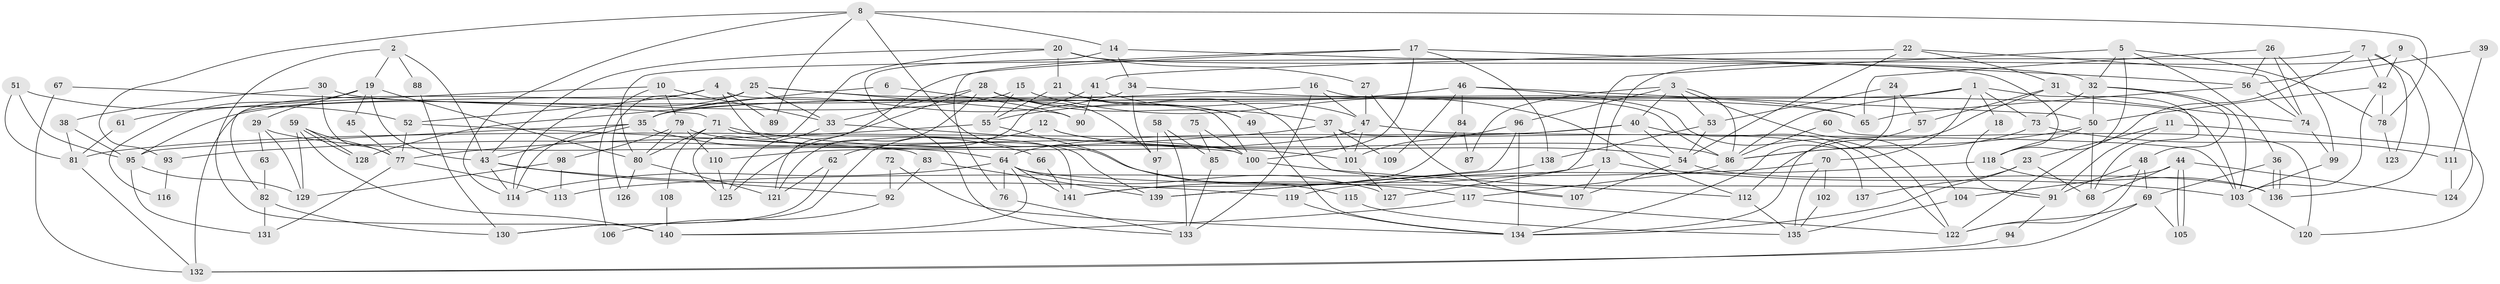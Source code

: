 // Generated by graph-tools (version 1.1) at 2025/49/03/09/25 04:49:16]
// undirected, 141 vertices, 282 edges
graph export_dot {
graph [start="1"]
  node [color=gray90,style=filled];
  1;
  2;
  3;
  4;
  5;
  6;
  7;
  8;
  9;
  10;
  11;
  12;
  13;
  14;
  15;
  16;
  17;
  18;
  19;
  20;
  21;
  22;
  23;
  24;
  25;
  26;
  27;
  28;
  29;
  30;
  31;
  32;
  33;
  34;
  35;
  36;
  37;
  38;
  39;
  40;
  41;
  42;
  43;
  44;
  45;
  46;
  47;
  48;
  49;
  50;
  51;
  52;
  53;
  54;
  55;
  56;
  57;
  58;
  59;
  60;
  61;
  62;
  63;
  64;
  65;
  66;
  67;
  68;
  69;
  70;
  71;
  72;
  73;
  74;
  75;
  76;
  77;
  78;
  79;
  80;
  81;
  82;
  83;
  84;
  85;
  86;
  87;
  88;
  89;
  90;
  91;
  92;
  93;
  94;
  95;
  96;
  97;
  98;
  99;
  100;
  101;
  102;
  103;
  104;
  105;
  106;
  107;
  108;
  109;
  110;
  111;
  112;
  113;
  114;
  115;
  116;
  117;
  118;
  119;
  120;
  121;
  122;
  123;
  124;
  125;
  126;
  127;
  128;
  129;
  130;
  131;
  132;
  133;
  134;
  135;
  136;
  137;
  138;
  139;
  140;
  141;
  1 -- 35;
  1 -- 86;
  1 -- 18;
  1 -- 68;
  1 -- 70;
  1 -- 73;
  2 -- 19;
  2 -- 140;
  2 -- 43;
  2 -- 88;
  3 -- 96;
  3 -- 40;
  3 -- 53;
  3 -- 86;
  3 -- 87;
  3 -- 104;
  4 -- 103;
  4 -- 139;
  4 -- 52;
  4 -- 82;
  4 -- 89;
  5 -- 118;
  5 -- 32;
  5 -- 36;
  5 -- 78;
  5 -- 127;
  6 -- 90;
  6 -- 35;
  7 -- 122;
  7 -- 136;
  7 -- 42;
  7 -- 80;
  7 -- 123;
  8 -- 114;
  8 -- 117;
  8 -- 14;
  8 -- 78;
  8 -- 89;
  8 -- 93;
  9 -- 13;
  9 -- 42;
  9 -- 124;
  10 -- 79;
  10 -- 33;
  10 -- 61;
  10 -- 106;
  11 -- 91;
  11 -- 23;
  11 -- 120;
  12 -- 54;
  12 -- 86;
  12 -- 130;
  13 -- 103;
  13 -- 141;
  13 -- 107;
  14 -- 118;
  14 -- 34;
  14 -- 133;
  15 -- 112;
  15 -- 55;
  15 -- 95;
  16 -- 86;
  16 -- 47;
  16 -- 128;
  16 -- 133;
  17 -- 100;
  17 -- 76;
  17 -- 56;
  17 -- 121;
  17 -- 138;
  18 -- 91;
  19 -- 80;
  19 -- 43;
  19 -- 29;
  19 -- 45;
  19 -- 116;
  20 -- 43;
  20 -- 27;
  20 -- 21;
  20 -- 32;
  20 -- 125;
  21 -- 107;
  21 -- 49;
  21 -- 55;
  22 -- 74;
  22 -- 54;
  22 -- 31;
  22 -- 41;
  23 -- 134;
  23 -- 68;
  23 -- 137;
  24 -- 57;
  24 -- 53;
  24 -- 134;
  25 -- 100;
  25 -- 114;
  25 -- 33;
  25 -- 90;
  25 -- 126;
  25 -- 132;
  26 -- 99;
  26 -- 65;
  26 -- 56;
  26 -- 74;
  27 -- 47;
  27 -- 107;
  28 -- 33;
  28 -- 49;
  28 -- 37;
  28 -- 97;
  28 -- 121;
  28 -- 125;
  29 -- 129;
  29 -- 63;
  29 -- 64;
  30 -- 77;
  30 -- 38;
  30 -- 65;
  31 -- 74;
  31 -- 57;
  31 -- 112;
  32 -- 73;
  32 -- 48;
  32 -- 50;
  32 -- 103;
  33 -- 125;
  33 -- 100;
  34 -- 65;
  34 -- 35;
  34 -- 97;
  35 -- 95;
  35 -- 43;
  35 -- 66;
  35 -- 114;
  36 -- 136;
  36 -- 136;
  36 -- 69;
  37 -- 101;
  37 -- 93;
  37 -- 109;
  37 -- 137;
  38 -- 81;
  38 -- 95;
  39 -- 56;
  39 -- 111;
  40 -- 64;
  40 -- 122;
  40 -- 54;
  40 -- 81;
  41 -- 47;
  41 -- 62;
  41 -- 90;
  42 -- 78;
  42 -- 50;
  42 -- 103;
  43 -- 92;
  43 -- 114;
  43 -- 119;
  44 -- 68;
  44 -- 105;
  44 -- 105;
  44 -- 104;
  44 -- 124;
  45 -- 77;
  46 -- 50;
  46 -- 55;
  46 -- 84;
  46 -- 109;
  46 -- 122;
  47 -- 103;
  47 -- 110;
  47 -- 101;
  48 -- 69;
  48 -- 91;
  48 -- 122;
  49 -- 134;
  50 -- 68;
  50 -- 86;
  50 -- 118;
  51 -- 95;
  51 -- 81;
  51 -- 52;
  52 -- 77;
  52 -- 83;
  53 -- 138;
  53 -- 54;
  54 -- 107;
  54 -- 136;
  55 -- 77;
  55 -- 115;
  56 -- 65;
  56 -- 74;
  57 -- 134;
  58 -- 97;
  58 -- 133;
  58 -- 85;
  59 -- 128;
  59 -- 128;
  59 -- 140;
  59 -- 77;
  59 -- 129;
  60 -- 86;
  60 -- 120;
  61 -- 81;
  62 -- 121;
  62 -- 130;
  63 -- 82;
  64 -- 114;
  64 -- 76;
  64 -- 91;
  64 -- 127;
  64 -- 140;
  64 -- 141;
  66 -- 141;
  67 -- 132;
  67 -- 71;
  69 -- 122;
  69 -- 105;
  69 -- 132;
  70 -- 135;
  70 -- 102;
  70 -- 113;
  71 -- 80;
  71 -- 101;
  71 -- 108;
  71 -- 141;
  72 -- 92;
  72 -- 134;
  73 -- 86;
  73 -- 111;
  74 -- 99;
  75 -- 85;
  75 -- 100;
  76 -- 133;
  77 -- 113;
  77 -- 131;
  78 -- 123;
  79 -- 98;
  79 -- 80;
  79 -- 100;
  79 -- 110;
  80 -- 121;
  80 -- 126;
  81 -- 132;
  82 -- 130;
  82 -- 131;
  83 -- 139;
  83 -- 92;
  84 -- 141;
  84 -- 87;
  85 -- 133;
  86 -- 117;
  88 -- 130;
  91 -- 94;
  92 -- 106;
  93 -- 116;
  94 -- 132;
  95 -- 131;
  95 -- 129;
  96 -- 101;
  96 -- 134;
  96 -- 139;
  97 -- 139;
  98 -- 129;
  98 -- 113;
  99 -- 103;
  100 -- 112;
  101 -- 127;
  102 -- 135;
  103 -- 120;
  104 -- 135;
  108 -- 140;
  110 -- 125;
  111 -- 124;
  112 -- 135;
  115 -- 135;
  117 -- 122;
  117 -- 140;
  118 -- 136;
  118 -- 119;
  119 -- 134;
  138 -- 139;
}

